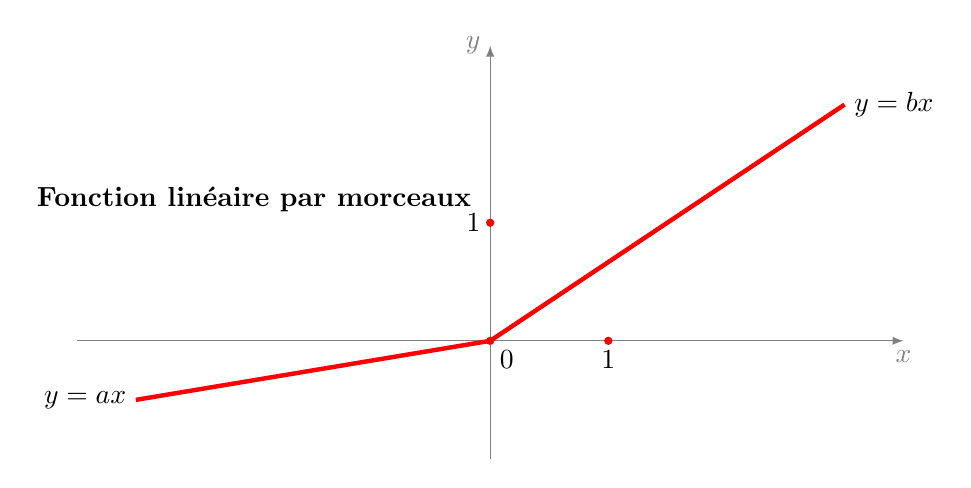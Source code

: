 \begin{tikzpicture}[scale=1.5]

\draw[->,>=latex, gray] (-3.5,0)--(3.5,0) node[below] {$x$};
\draw[->,>=latex, gray] (0,-1)--(0,2.5) node[left] {$y$};

\draw[ultra thick,red] (-3,-0.5) -- (0,0) -- (3,2);

\node at (-3,-0.5)[left]{$y=ax$};
\node at (3,2)[right]{$y=bx$};

\fill[red] (0,0) circle (1pt);
\fill[red] (1,0) circle (1pt);
\fill[red] (0,1) circle (1pt);

\node at (0,0) [below right] {$0$};
\node at (1,0) [below] {$1$};
\node at (0,1) [left] {$1$};


% \draw[ultra thick, color=blue,domain=-1.5:3.,smooth] plot (\x,{-1+0.12*(\x+2)^2});

\node at (-2,1.2) {\bf Fonction lin\'eaire par morceaux};
\end{tikzpicture}